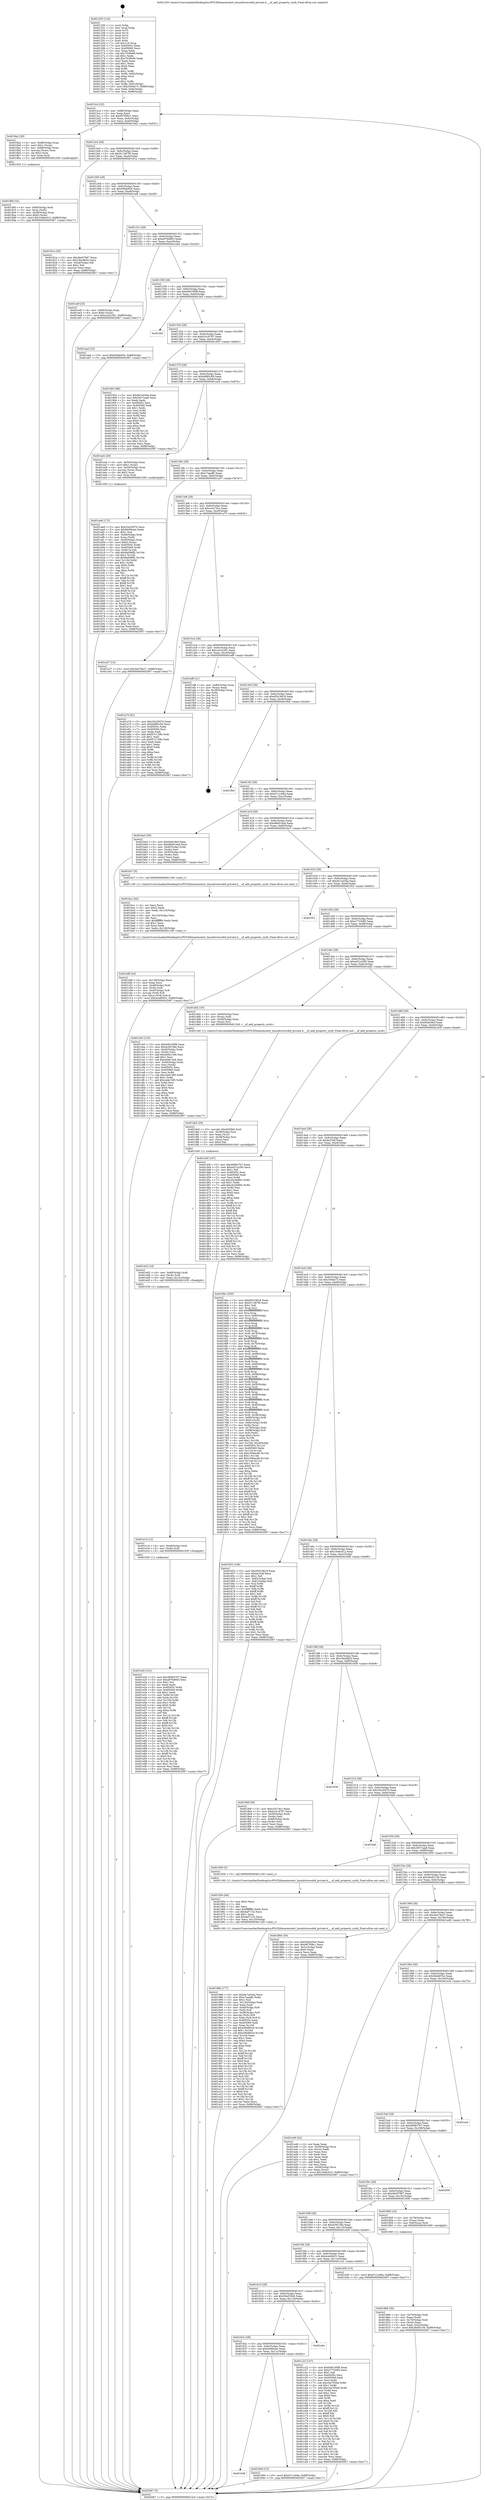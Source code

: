 digraph "0x401250" {
  label = "0x401250 (/mnt/c/Users/mathe/Desktop/tcc/POCII/binaries/extr_linuxdriversofof_private.h___of_add_property_sysfs_Final-ollvm.out::main(0))"
  labelloc = "t"
  node[shape=record]

  Entry [label="",width=0.3,height=0.3,shape=circle,fillcolor=black,style=filled]
  "0x4012c4" [label="{
     0x4012c4 [32]\l
     | [instrs]\l
     &nbsp;&nbsp;0x4012c4 \<+6\>: mov -0x88(%rbp),%eax\l
     &nbsp;&nbsp;0x4012ca \<+2\>: mov %eax,%ecx\l
     &nbsp;&nbsp;0x4012cc \<+6\>: sub $0x907f58c1,%ecx\l
     &nbsp;&nbsp;0x4012d2 \<+6\>: mov %eax,-0x9c(%rbp)\l
     &nbsp;&nbsp;0x4012d8 \<+6\>: mov %ecx,-0xa0(%rbp)\l
     &nbsp;&nbsp;0x4012de \<+6\>: je 00000000004018a2 \<main+0x652\>\l
  }"]
  "0x4018a2" [label="{
     0x4018a2 [29]\l
     | [instrs]\l
     &nbsp;&nbsp;0x4018a2 \<+4\>: mov -0x68(%rbp),%rax\l
     &nbsp;&nbsp;0x4018a6 \<+6\>: movl $0x1,(%rax)\l
     &nbsp;&nbsp;0x4018ac \<+4\>: mov -0x68(%rbp),%rax\l
     &nbsp;&nbsp;0x4018b0 \<+3\>: movslq (%rax),%rax\l
     &nbsp;&nbsp;0x4018b3 \<+4\>: shl $0x2,%rax\l
     &nbsp;&nbsp;0x4018b7 \<+3\>: mov %rax,%rdi\l
     &nbsp;&nbsp;0x4018ba \<+5\>: call 0000000000401050 \<malloc@plt\>\l
     | [calls]\l
     &nbsp;&nbsp;0x401050 \{1\} (unknown)\l
  }"]
  "0x4012e4" [label="{
     0x4012e4 [28]\l
     | [instrs]\l
     &nbsp;&nbsp;0x4012e4 \<+5\>: jmp 00000000004012e9 \<main+0x99\>\l
     &nbsp;&nbsp;0x4012e9 \<+6\>: mov -0x9c(%rbp),%eax\l
     &nbsp;&nbsp;0x4012ef \<+5\>: sub $0x911367f0,%eax\l
     &nbsp;&nbsp;0x4012f4 \<+6\>: mov %eax,-0xa4(%rbp)\l
     &nbsp;&nbsp;0x4012fa \<+6\>: je 000000000040181a \<main+0x5ca\>\l
  }"]
  Exit [label="",width=0.3,height=0.3,shape=circle,fillcolor=black,style=filled,peripheries=2]
  "0x40181a" [label="{
     0x40181a [30]\l
     | [instrs]\l
     &nbsp;&nbsp;0x40181a \<+5\>: mov $0x48c97987,%eax\l
     &nbsp;&nbsp;0x40181f \<+5\>: mov $0x19ec9b02,%ecx\l
     &nbsp;&nbsp;0x401824 \<+3\>: mov -0x2d(%rbp),%dl\l
     &nbsp;&nbsp;0x401827 \<+3\>: test $0x1,%dl\l
     &nbsp;&nbsp;0x40182a \<+3\>: cmovne %ecx,%eax\l
     &nbsp;&nbsp;0x40182d \<+6\>: mov %eax,-0x88(%rbp)\l
     &nbsp;&nbsp;0x401833 \<+5\>: jmp 0000000000402067 \<main+0xe17\>\l
  }"]
  "0x401300" [label="{
     0x401300 [28]\l
     | [instrs]\l
     &nbsp;&nbsp;0x401300 \<+5\>: jmp 0000000000401305 \<main+0xb5\>\l
     &nbsp;&nbsp;0x401305 \<+6\>: mov -0x9c(%rbp),%eax\l
     &nbsp;&nbsp;0x40130b \<+5\>: sub $0x93fab934,%eax\l
     &nbsp;&nbsp;0x401310 \<+6\>: mov %eax,-0xa8(%rbp)\l
     &nbsp;&nbsp;0x401316 \<+6\>: je 0000000000401edf \<main+0xc8f\>\l
  }"]
  "0x401e20" [label="{
     0x401e20 [141]\l
     | [instrs]\l
     &nbsp;&nbsp;0x401e20 \<+5\>: mov $0x469837b7,%eax\l
     &nbsp;&nbsp;0x401e25 \<+5\>: mov $0xa976d9d3,%esi\l
     &nbsp;&nbsp;0x401e2a \<+2\>: mov $0x1,%cl\l
     &nbsp;&nbsp;0x401e2c \<+2\>: xor %edx,%edx\l
     &nbsp;&nbsp;0x401e2e \<+8\>: mov 0x40505c,%r8d\l
     &nbsp;&nbsp;0x401e36 \<+8\>: mov 0x405060,%r9d\l
     &nbsp;&nbsp;0x401e3e \<+3\>: sub $0x1,%edx\l
     &nbsp;&nbsp;0x401e41 \<+3\>: mov %r8d,%r10d\l
     &nbsp;&nbsp;0x401e44 \<+3\>: add %edx,%r10d\l
     &nbsp;&nbsp;0x401e47 \<+4\>: imul %r10d,%r8d\l
     &nbsp;&nbsp;0x401e4b \<+4\>: and $0x1,%r8d\l
     &nbsp;&nbsp;0x401e4f \<+4\>: cmp $0x0,%r8d\l
     &nbsp;&nbsp;0x401e53 \<+4\>: sete %r11b\l
     &nbsp;&nbsp;0x401e57 \<+4\>: cmp $0xa,%r9d\l
     &nbsp;&nbsp;0x401e5b \<+3\>: setl %bl\l
     &nbsp;&nbsp;0x401e5e \<+3\>: mov %r11b,%r14b\l
     &nbsp;&nbsp;0x401e61 \<+4\>: xor $0xff,%r14b\l
     &nbsp;&nbsp;0x401e65 \<+3\>: mov %bl,%r15b\l
     &nbsp;&nbsp;0x401e68 \<+4\>: xor $0xff,%r15b\l
     &nbsp;&nbsp;0x401e6c \<+3\>: xor $0x0,%cl\l
     &nbsp;&nbsp;0x401e6f \<+3\>: mov %r14b,%r12b\l
     &nbsp;&nbsp;0x401e72 \<+4\>: and $0x0,%r12b\l
     &nbsp;&nbsp;0x401e76 \<+3\>: and %cl,%r11b\l
     &nbsp;&nbsp;0x401e79 \<+3\>: mov %r15b,%r13b\l
     &nbsp;&nbsp;0x401e7c \<+4\>: and $0x0,%r13b\l
     &nbsp;&nbsp;0x401e80 \<+2\>: and %cl,%bl\l
     &nbsp;&nbsp;0x401e82 \<+3\>: or %r11b,%r12b\l
     &nbsp;&nbsp;0x401e85 \<+3\>: or %bl,%r13b\l
     &nbsp;&nbsp;0x401e88 \<+3\>: xor %r13b,%r12b\l
     &nbsp;&nbsp;0x401e8b \<+3\>: or %r15b,%r14b\l
     &nbsp;&nbsp;0x401e8e \<+4\>: xor $0xff,%r14b\l
     &nbsp;&nbsp;0x401e92 \<+3\>: or $0x0,%cl\l
     &nbsp;&nbsp;0x401e95 \<+3\>: and %cl,%r14b\l
     &nbsp;&nbsp;0x401e98 \<+3\>: or %r14b,%r12b\l
     &nbsp;&nbsp;0x401e9b \<+4\>: test $0x1,%r12b\l
     &nbsp;&nbsp;0x401e9f \<+3\>: cmovne %esi,%eax\l
     &nbsp;&nbsp;0x401ea2 \<+6\>: mov %eax,-0x88(%rbp)\l
     &nbsp;&nbsp;0x401ea8 \<+5\>: jmp 0000000000402067 \<main+0xe17\>\l
  }"]
  "0x401edf" [label="{
     0x401edf [25]\l
     | [instrs]\l
     &nbsp;&nbsp;0x401edf \<+4\>: mov -0x80(%rbp),%rax\l
     &nbsp;&nbsp;0x401ee3 \<+6\>: movl $0x0,(%rax)\l
     &nbsp;&nbsp;0x401ee9 \<+10\>: movl $0xce22c291,-0x88(%rbp)\l
     &nbsp;&nbsp;0x401ef3 \<+5\>: jmp 0000000000402067 \<main+0xe17\>\l
  }"]
  "0x40131c" [label="{
     0x40131c [28]\l
     | [instrs]\l
     &nbsp;&nbsp;0x40131c \<+5\>: jmp 0000000000401321 \<main+0xd1\>\l
     &nbsp;&nbsp;0x401321 \<+6\>: mov -0x9c(%rbp),%eax\l
     &nbsp;&nbsp;0x401327 \<+5\>: sub $0xa976d9d3,%eax\l
     &nbsp;&nbsp;0x40132c \<+6\>: mov %eax,-0xac(%rbp)\l
     &nbsp;&nbsp;0x401332 \<+6\>: je 0000000000401ead \<main+0xc5d\>\l
  }"]
  "0x401e14" [label="{
     0x401e14 [12]\l
     | [instrs]\l
     &nbsp;&nbsp;0x401e14 \<+4\>: mov -0x48(%rbp),%rdi\l
     &nbsp;&nbsp;0x401e18 \<+3\>: mov (%rdi),%rdi\l
     &nbsp;&nbsp;0x401e1b \<+5\>: call 0000000000401030 \<free@plt\>\l
     | [calls]\l
     &nbsp;&nbsp;0x401030 \{1\} (unknown)\l
  }"]
  "0x401ead" [label="{
     0x401ead [15]\l
     | [instrs]\l
     &nbsp;&nbsp;0x401ead \<+10\>: movl $0x93fab934,-0x88(%rbp)\l
     &nbsp;&nbsp;0x401eb7 \<+5\>: jmp 0000000000402067 \<main+0xe17\>\l
  }"]
  "0x401338" [label="{
     0x401338 [28]\l
     | [instrs]\l
     &nbsp;&nbsp;0x401338 \<+5\>: jmp 000000000040133d \<main+0xed\>\l
     &nbsp;&nbsp;0x40133d \<+6\>: mov -0x9c(%rbp),%eax\l
     &nbsp;&nbsp;0x401343 \<+5\>: sub $0xb06195f8,%eax\l
     &nbsp;&nbsp;0x401348 \<+6\>: mov %eax,-0xb0(%rbp)\l
     &nbsp;&nbsp;0x40134e \<+6\>: je 0000000000401fe5 \<main+0xd95\>\l
  }"]
  "0x401e02" [label="{
     0x401e02 [18]\l
     | [instrs]\l
     &nbsp;&nbsp;0x401e02 \<+4\>: mov -0x60(%rbp),%rdi\l
     &nbsp;&nbsp;0x401e06 \<+3\>: mov (%rdi),%rdi\l
     &nbsp;&nbsp;0x401e09 \<+6\>: mov %eax,-0x12c(%rbp)\l
     &nbsp;&nbsp;0x401e0f \<+5\>: call 0000000000401030 \<free@plt\>\l
     | [calls]\l
     &nbsp;&nbsp;0x401030 \{1\} (unknown)\l
  }"]
  "0x401fe5" [label="{
     0x401fe5\l
  }", style=dashed]
  "0x401354" [label="{
     0x401354 [28]\l
     | [instrs]\l
     &nbsp;&nbsp;0x401354 \<+5\>: jmp 0000000000401359 \<main+0x109\>\l
     &nbsp;&nbsp;0x401359 \<+6\>: mov -0x9c(%rbp),%eax\l
     &nbsp;&nbsp;0x40135f \<+5\>: sub $0xb1b18787,%eax\l
     &nbsp;&nbsp;0x401364 \<+6\>: mov %eax,-0xb4(%rbp)\l
     &nbsp;&nbsp;0x40136a \<+6\>: je 0000000000401903 \<main+0x6b3\>\l
  }"]
  "0x401de5" [label="{
     0x401de5 [29]\l
     | [instrs]\l
     &nbsp;&nbsp;0x401de5 \<+10\>: movabs $0x4030b6,%rdi\l
     &nbsp;&nbsp;0x401def \<+4\>: mov -0x38(%rbp),%rsi\l
     &nbsp;&nbsp;0x401df3 \<+2\>: mov %eax,(%rsi)\l
     &nbsp;&nbsp;0x401df5 \<+4\>: mov -0x38(%rbp),%rsi\l
     &nbsp;&nbsp;0x401df9 \<+2\>: mov (%rsi),%esi\l
     &nbsp;&nbsp;0x401dfb \<+2\>: mov $0x0,%al\l
     &nbsp;&nbsp;0x401dfd \<+5\>: call 0000000000401040 \<printf@plt\>\l
     | [calls]\l
     &nbsp;&nbsp;0x401040 \{1\} (unknown)\l
  }"]
  "0x401903" [label="{
     0x401903 [86]\l
     | [instrs]\l
     &nbsp;&nbsp;0x401903 \<+5\>: mov $0xde7a43da,%eax\l
     &nbsp;&nbsp;0x401908 \<+5\>: mov $0x2657caa8,%ecx\l
     &nbsp;&nbsp;0x40190d \<+2\>: xor %edx,%edx\l
     &nbsp;&nbsp;0x40190f \<+7\>: mov 0x40505c,%esi\l
     &nbsp;&nbsp;0x401916 \<+7\>: mov 0x405060,%edi\l
     &nbsp;&nbsp;0x40191d \<+3\>: sub $0x1,%edx\l
     &nbsp;&nbsp;0x401920 \<+3\>: mov %esi,%r8d\l
     &nbsp;&nbsp;0x401923 \<+3\>: add %edx,%r8d\l
     &nbsp;&nbsp;0x401926 \<+4\>: imul %r8d,%esi\l
     &nbsp;&nbsp;0x40192a \<+3\>: and $0x1,%esi\l
     &nbsp;&nbsp;0x40192d \<+3\>: cmp $0x0,%esi\l
     &nbsp;&nbsp;0x401930 \<+4\>: sete %r9b\l
     &nbsp;&nbsp;0x401934 \<+3\>: cmp $0xa,%edi\l
     &nbsp;&nbsp;0x401937 \<+4\>: setl %r10b\l
     &nbsp;&nbsp;0x40193b \<+3\>: mov %r9b,%r11b\l
     &nbsp;&nbsp;0x40193e \<+3\>: and %r10b,%r11b\l
     &nbsp;&nbsp;0x401941 \<+3\>: xor %r10b,%r9b\l
     &nbsp;&nbsp;0x401944 \<+3\>: or %r9b,%r11b\l
     &nbsp;&nbsp;0x401947 \<+4\>: test $0x1,%r11b\l
     &nbsp;&nbsp;0x40194b \<+3\>: cmovne %ecx,%eax\l
     &nbsp;&nbsp;0x40194e \<+6\>: mov %eax,-0x88(%rbp)\l
     &nbsp;&nbsp;0x401954 \<+5\>: jmp 0000000000402067 \<main+0xe17\>\l
  }"]
  "0x401370" [label="{
     0x401370 [28]\l
     | [instrs]\l
     &nbsp;&nbsp;0x401370 \<+5\>: jmp 0000000000401375 \<main+0x125\>\l
     &nbsp;&nbsp;0x401375 \<+6\>: mov -0x9c(%rbp),%eax\l
     &nbsp;&nbsp;0x40137b \<+5\>: sub $0xbdf85c58,%eax\l
     &nbsp;&nbsp;0x401380 \<+6\>: mov %eax,-0xb8(%rbp)\l
     &nbsp;&nbsp;0x401386 \<+6\>: je 0000000000401acb \<main+0x87b\>\l
  }"]
  "0x401bf8" [label="{
     0x401bf8 [42]\l
     | [instrs]\l
     &nbsp;&nbsp;0x401bf8 \<+6\>: mov -0x128(%rbp),%ecx\l
     &nbsp;&nbsp;0x401bfe \<+3\>: imul %eax,%ecx\l
     &nbsp;&nbsp;0x401c01 \<+4\>: mov -0x48(%rbp),%rdi\l
     &nbsp;&nbsp;0x401c05 \<+3\>: mov (%rdi),%rdi\l
     &nbsp;&nbsp;0x401c08 \<+4\>: mov -0x40(%rbp),%r8\l
     &nbsp;&nbsp;0x401c0c \<+3\>: movslq (%r8),%r8\l
     &nbsp;&nbsp;0x401c0f \<+4\>: mov %ecx,(%rdi,%r8,4)\l
     &nbsp;&nbsp;0x401c13 \<+10\>: movl $0x4ced0d31,-0x88(%rbp)\l
     &nbsp;&nbsp;0x401c1d \<+5\>: jmp 0000000000402067 \<main+0xe17\>\l
  }"]
  "0x401acb" [label="{
     0x401acb [29]\l
     | [instrs]\l
     &nbsp;&nbsp;0x401acb \<+4\>: mov -0x50(%rbp),%rax\l
     &nbsp;&nbsp;0x401acf \<+6\>: movl $0x1,(%rax)\l
     &nbsp;&nbsp;0x401ad5 \<+4\>: mov -0x50(%rbp),%rax\l
     &nbsp;&nbsp;0x401ad9 \<+3\>: movslq (%rax),%rax\l
     &nbsp;&nbsp;0x401adc \<+4\>: shl $0x2,%rax\l
     &nbsp;&nbsp;0x401ae0 \<+3\>: mov %rax,%rdi\l
     &nbsp;&nbsp;0x401ae3 \<+5\>: call 0000000000401050 \<malloc@plt\>\l
     | [calls]\l
     &nbsp;&nbsp;0x401050 \{1\} (unknown)\l
  }"]
  "0x40138c" [label="{
     0x40138c [28]\l
     | [instrs]\l
     &nbsp;&nbsp;0x40138c \<+5\>: jmp 0000000000401391 \<main+0x141\>\l
     &nbsp;&nbsp;0x401391 \<+6\>: mov -0x9c(%rbp),%eax\l
     &nbsp;&nbsp;0x401397 \<+5\>: sub $0xc7aaeffc,%eax\l
     &nbsp;&nbsp;0x40139c \<+6\>: mov %eax,-0xbc(%rbp)\l
     &nbsp;&nbsp;0x4013a2 \<+6\>: je 0000000000401a37 \<main+0x7e7\>\l
  }"]
  "0x401bcc" [label="{
     0x401bcc [44]\l
     | [instrs]\l
     &nbsp;&nbsp;0x401bcc \<+2\>: xor %ecx,%ecx\l
     &nbsp;&nbsp;0x401bce \<+5\>: mov $0x2,%edx\l
     &nbsp;&nbsp;0x401bd3 \<+6\>: mov %edx,-0x124(%rbp)\l
     &nbsp;&nbsp;0x401bd9 \<+1\>: cltd\l
     &nbsp;&nbsp;0x401bda \<+6\>: mov -0x124(%rbp),%esi\l
     &nbsp;&nbsp;0x401be0 \<+2\>: idiv %esi\l
     &nbsp;&nbsp;0x401be2 \<+6\>: imul $0xfffffffe,%edx,%edx\l
     &nbsp;&nbsp;0x401be8 \<+3\>: sub $0x1,%ecx\l
     &nbsp;&nbsp;0x401beb \<+2\>: sub %ecx,%edx\l
     &nbsp;&nbsp;0x401bed \<+6\>: mov %edx,-0x128(%rbp)\l
     &nbsp;&nbsp;0x401bf3 \<+5\>: call 0000000000401160 \<next_i\>\l
     | [calls]\l
     &nbsp;&nbsp;0x401160 \{1\} (/mnt/c/Users/mathe/Desktop/tcc/POCII/binaries/extr_linuxdriversofof_private.h___of_add_property_sysfs_Final-ollvm.out::next_i)\l
  }"]
  "0x401a37" [label="{
     0x401a37 [15]\l
     | [instrs]\l
     &nbsp;&nbsp;0x401a37 \<+10\>: movl $0x2be78a27,-0x88(%rbp)\l
     &nbsp;&nbsp;0x401a41 \<+5\>: jmp 0000000000402067 \<main+0xe17\>\l
  }"]
  "0x4013a8" [label="{
     0x4013a8 [28]\l
     | [instrs]\l
     &nbsp;&nbsp;0x4013a8 \<+5\>: jmp 00000000004013ad \<main+0x15d\>\l
     &nbsp;&nbsp;0x4013ad \<+6\>: mov -0x9c(%rbp),%eax\l
     &nbsp;&nbsp;0x4013b3 \<+5\>: sub $0xcc5c74cc,%eax\l
     &nbsp;&nbsp;0x4013b8 \<+6\>: mov %eax,-0xc0(%rbp)\l
     &nbsp;&nbsp;0x4013be \<+6\>: je 0000000000401a70 \<main+0x820\>\l
  }"]
  "0x401648" [label="{
     0x401648\l
  }", style=dashed]
  "0x401a70" [label="{
     0x401a70 [91]\l
     | [instrs]\l
     &nbsp;&nbsp;0x401a70 \<+5\>: mov $0x25e35970,%eax\l
     &nbsp;&nbsp;0x401a75 \<+5\>: mov $0xbdf85c58,%ecx\l
     &nbsp;&nbsp;0x401a7a \<+7\>: mov 0x40505c,%edx\l
     &nbsp;&nbsp;0x401a81 \<+7\>: mov 0x405060,%esi\l
     &nbsp;&nbsp;0x401a88 \<+2\>: mov %edx,%edi\l
     &nbsp;&nbsp;0x401a8a \<+6\>: add $0xf57c139b,%edi\l
     &nbsp;&nbsp;0x401a90 \<+3\>: sub $0x1,%edi\l
     &nbsp;&nbsp;0x401a93 \<+6\>: sub $0xf57c139b,%edi\l
     &nbsp;&nbsp;0x401a99 \<+3\>: imul %edi,%edx\l
     &nbsp;&nbsp;0x401a9c \<+3\>: and $0x1,%edx\l
     &nbsp;&nbsp;0x401a9f \<+3\>: cmp $0x0,%edx\l
     &nbsp;&nbsp;0x401aa2 \<+4\>: sete %r8b\l
     &nbsp;&nbsp;0x401aa6 \<+3\>: cmp $0xa,%esi\l
     &nbsp;&nbsp;0x401aa9 \<+4\>: setl %r9b\l
     &nbsp;&nbsp;0x401aad \<+3\>: mov %r8b,%r10b\l
     &nbsp;&nbsp;0x401ab0 \<+3\>: and %r9b,%r10b\l
     &nbsp;&nbsp;0x401ab3 \<+3\>: xor %r9b,%r8b\l
     &nbsp;&nbsp;0x401ab6 \<+3\>: or %r8b,%r10b\l
     &nbsp;&nbsp;0x401ab9 \<+4\>: test $0x1,%r10b\l
     &nbsp;&nbsp;0x401abd \<+3\>: cmovne %ecx,%eax\l
     &nbsp;&nbsp;0x401ac0 \<+6\>: mov %eax,-0x88(%rbp)\l
     &nbsp;&nbsp;0x401ac6 \<+5\>: jmp 0000000000402067 \<main+0xe17\>\l
  }"]
  "0x4013c4" [label="{
     0x4013c4 [28]\l
     | [instrs]\l
     &nbsp;&nbsp;0x4013c4 \<+5\>: jmp 00000000004013c9 \<main+0x179\>\l
     &nbsp;&nbsp;0x4013c9 \<+6\>: mov -0x9c(%rbp),%eax\l
     &nbsp;&nbsp;0x4013cf \<+5\>: sub $0xce22c291,%eax\l
     &nbsp;&nbsp;0x4013d4 \<+6\>: mov %eax,-0xc4(%rbp)\l
     &nbsp;&nbsp;0x4013da \<+6\>: je 0000000000401ef8 \<main+0xca8\>\l
  }"]
  "0x401b94" [label="{
     0x401b94 [15]\l
     | [instrs]\l
     &nbsp;&nbsp;0x401b94 \<+10\>: movl $0xd7c1cb8a,-0x88(%rbp)\l
     &nbsp;&nbsp;0x401b9e \<+5\>: jmp 0000000000402067 \<main+0xe17\>\l
  }"]
  "0x401ef8" [label="{
     0x401ef8 [21]\l
     | [instrs]\l
     &nbsp;&nbsp;0x401ef8 \<+4\>: mov -0x80(%rbp),%rax\l
     &nbsp;&nbsp;0x401efc \<+2\>: mov (%rax),%eax\l
     &nbsp;&nbsp;0x401efe \<+4\>: lea -0x28(%rbp),%rsp\l
     &nbsp;&nbsp;0x401f02 \<+1\>: pop %rbx\l
     &nbsp;&nbsp;0x401f03 \<+2\>: pop %r12\l
     &nbsp;&nbsp;0x401f05 \<+2\>: pop %r13\l
     &nbsp;&nbsp;0x401f07 \<+2\>: pop %r14\l
     &nbsp;&nbsp;0x401f09 \<+2\>: pop %r15\l
     &nbsp;&nbsp;0x401f0b \<+1\>: pop %rbp\l
     &nbsp;&nbsp;0x401f0c \<+1\>: ret\l
  }"]
  "0x4013e0" [label="{
     0x4013e0 [28]\l
     | [instrs]\l
     &nbsp;&nbsp;0x4013e0 \<+5\>: jmp 00000000004013e5 \<main+0x195\>\l
     &nbsp;&nbsp;0x4013e5 \<+6\>: mov -0x9c(%rbp),%eax\l
     &nbsp;&nbsp;0x4013eb \<+5\>: sub $0xd5019618,%eax\l
     &nbsp;&nbsp;0x4013f0 \<+6\>: mov %eax,-0xc8(%rbp)\l
     &nbsp;&nbsp;0x4013f6 \<+6\>: je 0000000000401f0d \<main+0xcbd\>\l
  }"]
  "0x40162c" [label="{
     0x40162c [28]\l
     | [instrs]\l
     &nbsp;&nbsp;0x40162c \<+5\>: jmp 0000000000401631 \<main+0x3e1\>\l
     &nbsp;&nbsp;0x401631 \<+6\>: mov -0x9c(%rbp),%eax\l
     &nbsp;&nbsp;0x401637 \<+5\>: sub $0x640f4cbe,%eax\l
     &nbsp;&nbsp;0x40163c \<+6\>: mov %eax,-0x11c(%rbp)\l
     &nbsp;&nbsp;0x401642 \<+6\>: je 0000000000401b94 \<main+0x944\>\l
  }"]
  "0x401f0d" [label="{
     0x401f0d\l
  }", style=dashed]
  "0x4013fc" [label="{
     0x4013fc [28]\l
     | [instrs]\l
     &nbsp;&nbsp;0x4013fc \<+5\>: jmp 0000000000401401 \<main+0x1b1\>\l
     &nbsp;&nbsp;0x401401 \<+6\>: mov -0x9c(%rbp),%eax\l
     &nbsp;&nbsp;0x401407 \<+5\>: sub $0xd7c1cb8a,%eax\l
     &nbsp;&nbsp;0x40140c \<+6\>: mov %eax,-0xcc(%rbp)\l
     &nbsp;&nbsp;0x401412 \<+6\>: je 0000000000401ba3 \<main+0x953\>\l
  }"]
  "0x401ebc" [label="{
     0x401ebc\l
  }", style=dashed]
  "0x401ba3" [label="{
     0x401ba3 [36]\l
     | [instrs]\l
     &nbsp;&nbsp;0x401ba3 \<+5\>: mov $0xf44b38cf,%eax\l
     &nbsp;&nbsp;0x401ba8 \<+5\>: mov $0xd8e910ad,%ecx\l
     &nbsp;&nbsp;0x401bad \<+4\>: mov -0x40(%rbp),%rdx\l
     &nbsp;&nbsp;0x401bb1 \<+2\>: mov (%rdx),%esi\l
     &nbsp;&nbsp;0x401bb3 \<+4\>: mov -0x50(%rbp),%rdx\l
     &nbsp;&nbsp;0x401bb7 \<+2\>: cmp (%rdx),%esi\l
     &nbsp;&nbsp;0x401bb9 \<+3\>: cmovl %ecx,%eax\l
     &nbsp;&nbsp;0x401bbc \<+6\>: mov %eax,-0x88(%rbp)\l
     &nbsp;&nbsp;0x401bc2 \<+5\>: jmp 0000000000402067 \<main+0xe17\>\l
  }"]
  "0x401418" [label="{
     0x401418 [28]\l
     | [instrs]\l
     &nbsp;&nbsp;0x401418 \<+5\>: jmp 000000000040141d \<main+0x1cd\>\l
     &nbsp;&nbsp;0x40141d \<+6\>: mov -0x9c(%rbp),%eax\l
     &nbsp;&nbsp;0x401423 \<+5\>: sub $0xd8e910ad,%eax\l
     &nbsp;&nbsp;0x401428 \<+6\>: mov %eax,-0xd0(%rbp)\l
     &nbsp;&nbsp;0x40142e \<+6\>: je 0000000000401bc7 \<main+0x977\>\l
  }"]
  "0x401610" [label="{
     0x401610 [28]\l
     | [instrs]\l
     &nbsp;&nbsp;0x401610 \<+5\>: jmp 0000000000401615 \<main+0x3c5\>\l
     &nbsp;&nbsp;0x401615 \<+6\>: mov -0x9c(%rbp),%eax\l
     &nbsp;&nbsp;0x40161b \<+5\>: sub $0x50e035e5,%eax\l
     &nbsp;&nbsp;0x401620 \<+6\>: mov %eax,-0x118(%rbp)\l
     &nbsp;&nbsp;0x401626 \<+6\>: je 0000000000401ebc \<main+0xc6c\>\l
  }"]
  "0x401bc7" [label="{
     0x401bc7 [5]\l
     | [instrs]\l
     &nbsp;&nbsp;0x401bc7 \<+5\>: call 0000000000401160 \<next_i\>\l
     | [calls]\l
     &nbsp;&nbsp;0x401160 \{1\} (/mnt/c/Users/mathe/Desktop/tcc/POCII/binaries/extr_linuxdriversofof_private.h___of_add_property_sysfs_Final-ollvm.out::next_i)\l
  }"]
  "0x401434" [label="{
     0x401434 [28]\l
     | [instrs]\l
     &nbsp;&nbsp;0x401434 \<+5\>: jmp 0000000000401439 \<main+0x1e9\>\l
     &nbsp;&nbsp;0x401439 \<+6\>: mov -0x9c(%rbp),%eax\l
     &nbsp;&nbsp;0x40143f \<+5\>: sub $0xde7a43da,%eax\l
     &nbsp;&nbsp;0x401444 \<+6\>: mov %eax,-0xd4(%rbp)\l
     &nbsp;&nbsp;0x40144a \<+6\>: je 0000000000401f52 \<main+0xd02\>\l
  }"]
  "0x401c22" [label="{
     0x401c22 [147]\l
     | [instrs]\l
     &nbsp;&nbsp;0x401c22 \<+5\>: mov $0xb06195f8,%eax\l
     &nbsp;&nbsp;0x401c27 \<+5\>: mov $0xe7733df2,%ecx\l
     &nbsp;&nbsp;0x401c2c \<+2\>: mov $0x1,%dl\l
     &nbsp;&nbsp;0x401c2e \<+7\>: mov 0x40505c,%esi\l
     &nbsp;&nbsp;0x401c35 \<+7\>: mov 0x405060,%edi\l
     &nbsp;&nbsp;0x401c3c \<+3\>: mov %esi,%r8d\l
     &nbsp;&nbsp;0x401c3f \<+7\>: sub $0xc4a765d4,%r8d\l
     &nbsp;&nbsp;0x401c46 \<+4\>: sub $0x1,%r8d\l
     &nbsp;&nbsp;0x401c4a \<+7\>: add $0xc4a765d4,%r8d\l
     &nbsp;&nbsp;0x401c51 \<+4\>: imul %r8d,%esi\l
     &nbsp;&nbsp;0x401c55 \<+3\>: and $0x1,%esi\l
     &nbsp;&nbsp;0x401c58 \<+3\>: cmp $0x0,%esi\l
     &nbsp;&nbsp;0x401c5b \<+4\>: sete %r9b\l
     &nbsp;&nbsp;0x401c5f \<+3\>: cmp $0xa,%edi\l
     &nbsp;&nbsp;0x401c62 \<+4\>: setl %r10b\l
     &nbsp;&nbsp;0x401c66 \<+3\>: mov %r9b,%r11b\l
     &nbsp;&nbsp;0x401c69 \<+4\>: xor $0xff,%r11b\l
     &nbsp;&nbsp;0x401c6d \<+3\>: mov %r10b,%bl\l
     &nbsp;&nbsp;0x401c70 \<+3\>: xor $0xff,%bl\l
     &nbsp;&nbsp;0x401c73 \<+3\>: xor $0x0,%dl\l
     &nbsp;&nbsp;0x401c76 \<+3\>: mov %r11b,%r14b\l
     &nbsp;&nbsp;0x401c79 \<+4\>: and $0x0,%r14b\l
     &nbsp;&nbsp;0x401c7d \<+3\>: and %dl,%r9b\l
     &nbsp;&nbsp;0x401c80 \<+3\>: mov %bl,%r15b\l
     &nbsp;&nbsp;0x401c83 \<+4\>: and $0x0,%r15b\l
     &nbsp;&nbsp;0x401c87 \<+3\>: and %dl,%r10b\l
     &nbsp;&nbsp;0x401c8a \<+3\>: or %r9b,%r14b\l
     &nbsp;&nbsp;0x401c8d \<+3\>: or %r10b,%r15b\l
     &nbsp;&nbsp;0x401c90 \<+3\>: xor %r15b,%r14b\l
     &nbsp;&nbsp;0x401c93 \<+3\>: or %bl,%r11b\l
     &nbsp;&nbsp;0x401c96 \<+4\>: xor $0xff,%r11b\l
     &nbsp;&nbsp;0x401c9a \<+3\>: or $0x0,%dl\l
     &nbsp;&nbsp;0x401c9d \<+3\>: and %dl,%r11b\l
     &nbsp;&nbsp;0x401ca0 \<+3\>: or %r11b,%r14b\l
     &nbsp;&nbsp;0x401ca3 \<+4\>: test $0x1,%r14b\l
     &nbsp;&nbsp;0x401ca7 \<+3\>: cmovne %ecx,%eax\l
     &nbsp;&nbsp;0x401caa \<+6\>: mov %eax,-0x88(%rbp)\l
     &nbsp;&nbsp;0x401cb0 \<+5\>: jmp 0000000000402067 \<main+0xe17\>\l
  }"]
  "0x401f52" [label="{
     0x401f52\l
  }", style=dashed]
  "0x401450" [label="{
     0x401450 [28]\l
     | [instrs]\l
     &nbsp;&nbsp;0x401450 \<+5\>: jmp 0000000000401455 \<main+0x205\>\l
     &nbsp;&nbsp;0x401455 \<+6\>: mov -0x9c(%rbp),%eax\l
     &nbsp;&nbsp;0x40145b \<+5\>: sub $0xe7733df2,%eax\l
     &nbsp;&nbsp;0x401460 \<+6\>: mov %eax,-0xd8(%rbp)\l
     &nbsp;&nbsp;0x401466 \<+6\>: je 0000000000401cb5 \<main+0xa65\>\l
  }"]
  "0x4015f4" [label="{
     0x4015f4 [28]\l
     | [instrs]\l
     &nbsp;&nbsp;0x4015f4 \<+5\>: jmp 00000000004015f9 \<main+0x3a9\>\l
     &nbsp;&nbsp;0x4015f9 \<+6\>: mov -0x9c(%rbp),%eax\l
     &nbsp;&nbsp;0x4015ff \<+5\>: sub $0x4ced0d31,%eax\l
     &nbsp;&nbsp;0x401604 \<+6\>: mov %eax,-0x114(%rbp)\l
     &nbsp;&nbsp;0x40160a \<+6\>: je 0000000000401c22 \<main+0x9d2\>\l
  }"]
  "0x401cb5" [label="{
     0x401cb5 [123]\l
     | [instrs]\l
     &nbsp;&nbsp;0x401cb5 \<+5\>: mov $0xb06195f8,%eax\l
     &nbsp;&nbsp;0x401cba \<+5\>: mov $0x4c0f139e,%ecx\l
     &nbsp;&nbsp;0x401cbf \<+4\>: mov -0x40(%rbp),%rdx\l
     &nbsp;&nbsp;0x401cc3 \<+2\>: mov (%rdx),%esi\l
     &nbsp;&nbsp;0x401cc5 \<+6\>: add $0xa49a13e6,%esi\l
     &nbsp;&nbsp;0x401ccb \<+3\>: add $0x1,%esi\l
     &nbsp;&nbsp;0x401cce \<+6\>: sub $0xa49a13e6,%esi\l
     &nbsp;&nbsp;0x401cd4 \<+4\>: mov -0x40(%rbp),%rdx\l
     &nbsp;&nbsp;0x401cd8 \<+2\>: mov %esi,(%rdx)\l
     &nbsp;&nbsp;0x401cda \<+7\>: mov 0x40505c,%esi\l
     &nbsp;&nbsp;0x401ce1 \<+7\>: mov 0x405060,%edi\l
     &nbsp;&nbsp;0x401ce8 \<+3\>: mov %esi,%r8d\l
     &nbsp;&nbsp;0x401ceb \<+7\>: sub $0xc4da7df5,%r8d\l
     &nbsp;&nbsp;0x401cf2 \<+4\>: sub $0x1,%r8d\l
     &nbsp;&nbsp;0x401cf6 \<+7\>: add $0xc4da7df5,%r8d\l
     &nbsp;&nbsp;0x401cfd \<+4\>: imul %r8d,%esi\l
     &nbsp;&nbsp;0x401d01 \<+3\>: and $0x1,%esi\l
     &nbsp;&nbsp;0x401d04 \<+3\>: cmp $0x0,%esi\l
     &nbsp;&nbsp;0x401d07 \<+4\>: sete %r9b\l
     &nbsp;&nbsp;0x401d0b \<+3\>: cmp $0xa,%edi\l
     &nbsp;&nbsp;0x401d0e \<+4\>: setl %r10b\l
     &nbsp;&nbsp;0x401d12 \<+3\>: mov %r9b,%r11b\l
     &nbsp;&nbsp;0x401d15 \<+3\>: and %r10b,%r11b\l
     &nbsp;&nbsp;0x401d18 \<+3\>: xor %r10b,%r9b\l
     &nbsp;&nbsp;0x401d1b \<+3\>: or %r9b,%r11b\l
     &nbsp;&nbsp;0x401d1e \<+4\>: test $0x1,%r11b\l
     &nbsp;&nbsp;0x401d22 \<+3\>: cmovne %ecx,%eax\l
     &nbsp;&nbsp;0x401d25 \<+6\>: mov %eax,-0x88(%rbp)\l
     &nbsp;&nbsp;0x401d2b \<+5\>: jmp 0000000000402067 \<main+0xe17\>\l
  }"]
  "0x40146c" [label="{
     0x40146c [28]\l
     | [instrs]\l
     &nbsp;&nbsp;0x40146c \<+5\>: jmp 0000000000401471 \<main+0x221\>\l
     &nbsp;&nbsp;0x401471 \<+6\>: mov -0x9c(%rbp),%eax\l
     &nbsp;&nbsp;0x401477 \<+5\>: sub $0xed21e295,%eax\l
     &nbsp;&nbsp;0x40147c \<+6\>: mov %eax,-0xdc(%rbp)\l
     &nbsp;&nbsp;0x401482 \<+6\>: je 0000000000401dd2 \<main+0xb82\>\l
  }"]
  "0x401d30" [label="{
     0x401d30 [15]\l
     | [instrs]\l
     &nbsp;&nbsp;0x401d30 \<+10\>: movl $0xd7c1cb8a,-0x88(%rbp)\l
     &nbsp;&nbsp;0x401d3a \<+5\>: jmp 0000000000402067 \<main+0xe17\>\l
  }"]
  "0x401dd2" [label="{
     0x401dd2 [19]\l
     | [instrs]\l
     &nbsp;&nbsp;0x401dd2 \<+4\>: mov -0x60(%rbp),%rax\l
     &nbsp;&nbsp;0x401dd6 \<+3\>: mov (%rax),%rdi\l
     &nbsp;&nbsp;0x401dd9 \<+4\>: mov -0x48(%rbp),%rax\l
     &nbsp;&nbsp;0x401ddd \<+3\>: mov (%rax),%rsi\l
     &nbsp;&nbsp;0x401de0 \<+5\>: call 0000000000401240 \<__of_add_property_sysfs\>\l
     | [calls]\l
     &nbsp;&nbsp;0x401240 \{1\} (/mnt/c/Users/mathe/Desktop/tcc/POCII/binaries/extr_linuxdriversofof_private.h___of_add_property_sysfs_Final-ollvm.out::__of_add_property_sysfs)\l
  }"]
  "0x401488" [label="{
     0x401488 [28]\l
     | [instrs]\l
     &nbsp;&nbsp;0x401488 \<+5\>: jmp 000000000040148d \<main+0x23d\>\l
     &nbsp;&nbsp;0x40148d \<+6\>: mov -0x9c(%rbp),%eax\l
     &nbsp;&nbsp;0x401493 \<+5\>: sub $0xf44b38cf,%eax\l
     &nbsp;&nbsp;0x401498 \<+6\>: mov %eax,-0xe0(%rbp)\l
     &nbsp;&nbsp;0x40149e \<+6\>: je 0000000000401d3f \<main+0xaef\>\l
  }"]
  "0x401ae8" [label="{
     0x401ae8 [172]\l
     | [instrs]\l
     &nbsp;&nbsp;0x401ae8 \<+5\>: mov $0x25e35970,%ecx\l
     &nbsp;&nbsp;0x401aed \<+5\>: mov $0x640f4cbe,%edx\l
     &nbsp;&nbsp;0x401af2 \<+3\>: mov $0x1,%sil\l
     &nbsp;&nbsp;0x401af5 \<+4\>: mov -0x48(%rbp),%rdi\l
     &nbsp;&nbsp;0x401af9 \<+3\>: mov %rax,(%rdi)\l
     &nbsp;&nbsp;0x401afc \<+4\>: mov -0x40(%rbp),%rax\l
     &nbsp;&nbsp;0x401b00 \<+6\>: movl $0x0,(%rax)\l
     &nbsp;&nbsp;0x401b06 \<+8\>: mov 0x40505c,%r8d\l
     &nbsp;&nbsp;0x401b0e \<+8\>: mov 0x405060,%r9d\l
     &nbsp;&nbsp;0x401b16 \<+3\>: mov %r8d,%r10d\l
     &nbsp;&nbsp;0x401b19 \<+7\>: add $0x8a006ff1,%r10d\l
     &nbsp;&nbsp;0x401b20 \<+4\>: sub $0x1,%r10d\l
     &nbsp;&nbsp;0x401b24 \<+7\>: sub $0x8a006ff1,%r10d\l
     &nbsp;&nbsp;0x401b2b \<+4\>: imul %r10d,%r8d\l
     &nbsp;&nbsp;0x401b2f \<+4\>: and $0x1,%r8d\l
     &nbsp;&nbsp;0x401b33 \<+4\>: cmp $0x0,%r8d\l
     &nbsp;&nbsp;0x401b37 \<+4\>: sete %r11b\l
     &nbsp;&nbsp;0x401b3b \<+4\>: cmp $0xa,%r9d\l
     &nbsp;&nbsp;0x401b3f \<+3\>: setl %bl\l
     &nbsp;&nbsp;0x401b42 \<+3\>: mov %r11b,%r14b\l
     &nbsp;&nbsp;0x401b45 \<+4\>: xor $0xff,%r14b\l
     &nbsp;&nbsp;0x401b49 \<+3\>: mov %bl,%r15b\l
     &nbsp;&nbsp;0x401b4c \<+4\>: xor $0xff,%r15b\l
     &nbsp;&nbsp;0x401b50 \<+4\>: xor $0x1,%sil\l
     &nbsp;&nbsp;0x401b54 \<+3\>: mov %r14b,%r12b\l
     &nbsp;&nbsp;0x401b57 \<+4\>: and $0xff,%r12b\l
     &nbsp;&nbsp;0x401b5b \<+3\>: and %sil,%r11b\l
     &nbsp;&nbsp;0x401b5e \<+3\>: mov %r15b,%r13b\l
     &nbsp;&nbsp;0x401b61 \<+4\>: and $0xff,%r13b\l
     &nbsp;&nbsp;0x401b65 \<+3\>: and %sil,%bl\l
     &nbsp;&nbsp;0x401b68 \<+3\>: or %r11b,%r12b\l
     &nbsp;&nbsp;0x401b6b \<+3\>: or %bl,%r13b\l
     &nbsp;&nbsp;0x401b6e \<+3\>: xor %r13b,%r12b\l
     &nbsp;&nbsp;0x401b71 \<+3\>: or %r15b,%r14b\l
     &nbsp;&nbsp;0x401b74 \<+4\>: xor $0xff,%r14b\l
     &nbsp;&nbsp;0x401b78 \<+4\>: or $0x1,%sil\l
     &nbsp;&nbsp;0x401b7c \<+3\>: and %sil,%r14b\l
     &nbsp;&nbsp;0x401b7f \<+3\>: or %r14b,%r12b\l
     &nbsp;&nbsp;0x401b82 \<+4\>: test $0x1,%r12b\l
     &nbsp;&nbsp;0x401b86 \<+3\>: cmovne %edx,%ecx\l
     &nbsp;&nbsp;0x401b89 \<+6\>: mov %ecx,-0x88(%rbp)\l
     &nbsp;&nbsp;0x401b8f \<+5\>: jmp 0000000000402067 \<main+0xe17\>\l
  }"]
  "0x401d3f" [label="{
     0x401d3f [147]\l
     | [instrs]\l
     &nbsp;&nbsp;0x401d3f \<+5\>: mov $0x469837b7,%eax\l
     &nbsp;&nbsp;0x401d44 \<+5\>: mov $0xed21e295,%ecx\l
     &nbsp;&nbsp;0x401d49 \<+2\>: mov $0x1,%dl\l
     &nbsp;&nbsp;0x401d4b \<+7\>: mov 0x40505c,%esi\l
     &nbsp;&nbsp;0x401d52 \<+7\>: mov 0x405060,%edi\l
     &nbsp;&nbsp;0x401d59 \<+3\>: mov %esi,%r8d\l
     &nbsp;&nbsp;0x401d5c \<+7\>: sub $0xcb240892,%r8d\l
     &nbsp;&nbsp;0x401d63 \<+4\>: sub $0x1,%r8d\l
     &nbsp;&nbsp;0x401d67 \<+7\>: add $0xcb240892,%r8d\l
     &nbsp;&nbsp;0x401d6e \<+4\>: imul %r8d,%esi\l
     &nbsp;&nbsp;0x401d72 \<+3\>: and $0x1,%esi\l
     &nbsp;&nbsp;0x401d75 \<+3\>: cmp $0x0,%esi\l
     &nbsp;&nbsp;0x401d78 \<+4\>: sete %r9b\l
     &nbsp;&nbsp;0x401d7c \<+3\>: cmp $0xa,%edi\l
     &nbsp;&nbsp;0x401d7f \<+4\>: setl %r10b\l
     &nbsp;&nbsp;0x401d83 \<+3\>: mov %r9b,%r11b\l
     &nbsp;&nbsp;0x401d86 \<+4\>: xor $0xff,%r11b\l
     &nbsp;&nbsp;0x401d8a \<+3\>: mov %r10b,%bl\l
     &nbsp;&nbsp;0x401d8d \<+3\>: xor $0xff,%bl\l
     &nbsp;&nbsp;0x401d90 \<+3\>: xor $0x0,%dl\l
     &nbsp;&nbsp;0x401d93 \<+3\>: mov %r11b,%r14b\l
     &nbsp;&nbsp;0x401d96 \<+4\>: and $0x0,%r14b\l
     &nbsp;&nbsp;0x401d9a \<+3\>: and %dl,%r9b\l
     &nbsp;&nbsp;0x401d9d \<+3\>: mov %bl,%r15b\l
     &nbsp;&nbsp;0x401da0 \<+4\>: and $0x0,%r15b\l
     &nbsp;&nbsp;0x401da4 \<+3\>: and %dl,%r10b\l
     &nbsp;&nbsp;0x401da7 \<+3\>: or %r9b,%r14b\l
     &nbsp;&nbsp;0x401daa \<+3\>: or %r10b,%r15b\l
     &nbsp;&nbsp;0x401dad \<+3\>: xor %r15b,%r14b\l
     &nbsp;&nbsp;0x401db0 \<+3\>: or %bl,%r11b\l
     &nbsp;&nbsp;0x401db3 \<+4\>: xor $0xff,%r11b\l
     &nbsp;&nbsp;0x401db7 \<+3\>: or $0x0,%dl\l
     &nbsp;&nbsp;0x401dba \<+3\>: and %dl,%r11b\l
     &nbsp;&nbsp;0x401dbd \<+3\>: or %r11b,%r14b\l
     &nbsp;&nbsp;0x401dc0 \<+4\>: test $0x1,%r14b\l
     &nbsp;&nbsp;0x401dc4 \<+3\>: cmovne %ecx,%eax\l
     &nbsp;&nbsp;0x401dc7 \<+6\>: mov %eax,-0x88(%rbp)\l
     &nbsp;&nbsp;0x401dcd \<+5\>: jmp 0000000000402067 \<main+0xe17\>\l
  }"]
  "0x4014a4" [label="{
     0x4014a4 [28]\l
     | [instrs]\l
     &nbsp;&nbsp;0x4014a4 \<+5\>: jmp 00000000004014a9 \<main+0x259\>\l
     &nbsp;&nbsp;0x4014a9 \<+6\>: mov -0x9c(%rbp),%eax\l
     &nbsp;&nbsp;0x4014af \<+5\>: sub $0xbe334f,%eax\l
     &nbsp;&nbsp;0x4014b4 \<+6\>: mov %eax,-0xe4(%rbp)\l
     &nbsp;&nbsp;0x4014ba \<+6\>: je 00000000004016bc \<main+0x46c\>\l
  }"]
  "0x401986" [label="{
     0x401986 [177]\l
     | [instrs]\l
     &nbsp;&nbsp;0x401986 \<+5\>: mov $0xde7a43da,%ecx\l
     &nbsp;&nbsp;0x40198b \<+5\>: mov $0xc7aaeffc,%edx\l
     &nbsp;&nbsp;0x401990 \<+3\>: mov $0x1,%sil\l
     &nbsp;&nbsp;0x401993 \<+6\>: mov -0x120(%rbp),%edi\l
     &nbsp;&nbsp;0x401999 \<+3\>: imul %eax,%edi\l
     &nbsp;&nbsp;0x40199c \<+4\>: mov -0x60(%rbp),%r8\l
     &nbsp;&nbsp;0x4019a0 \<+3\>: mov (%r8),%r8\l
     &nbsp;&nbsp;0x4019a3 \<+4\>: mov -0x58(%rbp),%r9\l
     &nbsp;&nbsp;0x4019a7 \<+3\>: movslq (%r9),%r9\l
     &nbsp;&nbsp;0x4019aa \<+4\>: mov %edi,(%r8,%r9,4)\l
     &nbsp;&nbsp;0x4019ae \<+7\>: mov 0x40505c,%eax\l
     &nbsp;&nbsp;0x4019b5 \<+7\>: mov 0x405060,%edi\l
     &nbsp;&nbsp;0x4019bc \<+3\>: mov %eax,%r10d\l
     &nbsp;&nbsp;0x4019bf \<+7\>: add $0xe56d8024,%r10d\l
     &nbsp;&nbsp;0x4019c6 \<+4\>: sub $0x1,%r10d\l
     &nbsp;&nbsp;0x4019ca \<+7\>: sub $0xe56d8024,%r10d\l
     &nbsp;&nbsp;0x4019d1 \<+4\>: imul %r10d,%eax\l
     &nbsp;&nbsp;0x4019d5 \<+3\>: and $0x1,%eax\l
     &nbsp;&nbsp;0x4019d8 \<+3\>: cmp $0x0,%eax\l
     &nbsp;&nbsp;0x4019db \<+4\>: sete %r11b\l
     &nbsp;&nbsp;0x4019df \<+3\>: cmp $0xa,%edi\l
     &nbsp;&nbsp;0x4019e2 \<+3\>: setl %bl\l
     &nbsp;&nbsp;0x4019e5 \<+3\>: mov %r11b,%r14b\l
     &nbsp;&nbsp;0x4019e8 \<+4\>: xor $0xff,%r14b\l
     &nbsp;&nbsp;0x4019ec \<+3\>: mov %bl,%r15b\l
     &nbsp;&nbsp;0x4019ef \<+4\>: xor $0xff,%r15b\l
     &nbsp;&nbsp;0x4019f3 \<+4\>: xor $0x0,%sil\l
     &nbsp;&nbsp;0x4019f7 \<+3\>: mov %r14b,%r12b\l
     &nbsp;&nbsp;0x4019fa \<+4\>: and $0x0,%r12b\l
     &nbsp;&nbsp;0x4019fe \<+3\>: and %sil,%r11b\l
     &nbsp;&nbsp;0x401a01 \<+3\>: mov %r15b,%r13b\l
     &nbsp;&nbsp;0x401a04 \<+4\>: and $0x0,%r13b\l
     &nbsp;&nbsp;0x401a08 \<+3\>: and %sil,%bl\l
     &nbsp;&nbsp;0x401a0b \<+3\>: or %r11b,%r12b\l
     &nbsp;&nbsp;0x401a0e \<+3\>: or %bl,%r13b\l
     &nbsp;&nbsp;0x401a11 \<+3\>: xor %r13b,%r12b\l
     &nbsp;&nbsp;0x401a14 \<+3\>: or %r15b,%r14b\l
     &nbsp;&nbsp;0x401a17 \<+4\>: xor $0xff,%r14b\l
     &nbsp;&nbsp;0x401a1b \<+4\>: or $0x0,%sil\l
     &nbsp;&nbsp;0x401a1f \<+3\>: and %sil,%r14b\l
     &nbsp;&nbsp;0x401a22 \<+3\>: or %r14b,%r12b\l
     &nbsp;&nbsp;0x401a25 \<+4\>: test $0x1,%r12b\l
     &nbsp;&nbsp;0x401a29 \<+3\>: cmovne %edx,%ecx\l
     &nbsp;&nbsp;0x401a2c \<+6\>: mov %ecx,-0x88(%rbp)\l
     &nbsp;&nbsp;0x401a32 \<+5\>: jmp 0000000000402067 \<main+0xe17\>\l
  }"]
  "0x4016bc" [label="{
     0x4016bc [350]\l
     | [instrs]\l
     &nbsp;&nbsp;0x4016bc \<+5\>: mov $0xd5019618,%eax\l
     &nbsp;&nbsp;0x4016c1 \<+5\>: mov $0x911367f0,%ecx\l
     &nbsp;&nbsp;0x4016c6 \<+2\>: mov $0x1,%dl\l
     &nbsp;&nbsp;0x4016c8 \<+3\>: mov %rsp,%rsi\l
     &nbsp;&nbsp;0x4016cb \<+4\>: add $0xfffffffffffffff0,%rsi\l
     &nbsp;&nbsp;0x4016cf \<+3\>: mov %rsi,%rsp\l
     &nbsp;&nbsp;0x4016d2 \<+4\>: mov %rsi,-0x80(%rbp)\l
     &nbsp;&nbsp;0x4016d6 \<+3\>: mov %rsp,%rsi\l
     &nbsp;&nbsp;0x4016d9 \<+4\>: add $0xfffffffffffffff0,%rsi\l
     &nbsp;&nbsp;0x4016dd \<+3\>: mov %rsi,%rsp\l
     &nbsp;&nbsp;0x4016e0 \<+3\>: mov %rsp,%rdi\l
     &nbsp;&nbsp;0x4016e3 \<+4\>: add $0xfffffffffffffff0,%rdi\l
     &nbsp;&nbsp;0x4016e7 \<+3\>: mov %rdi,%rsp\l
     &nbsp;&nbsp;0x4016ea \<+4\>: mov %rdi,-0x78(%rbp)\l
     &nbsp;&nbsp;0x4016ee \<+3\>: mov %rsp,%rdi\l
     &nbsp;&nbsp;0x4016f1 \<+4\>: add $0xfffffffffffffff0,%rdi\l
     &nbsp;&nbsp;0x4016f5 \<+3\>: mov %rdi,%rsp\l
     &nbsp;&nbsp;0x4016f8 \<+4\>: mov %rdi,-0x70(%rbp)\l
     &nbsp;&nbsp;0x4016fc \<+3\>: mov %rsp,%rdi\l
     &nbsp;&nbsp;0x4016ff \<+4\>: add $0xfffffffffffffff0,%rdi\l
     &nbsp;&nbsp;0x401703 \<+3\>: mov %rdi,%rsp\l
     &nbsp;&nbsp;0x401706 \<+4\>: mov %rdi,-0x68(%rbp)\l
     &nbsp;&nbsp;0x40170a \<+3\>: mov %rsp,%rdi\l
     &nbsp;&nbsp;0x40170d \<+4\>: add $0xfffffffffffffff0,%rdi\l
     &nbsp;&nbsp;0x401711 \<+3\>: mov %rdi,%rsp\l
     &nbsp;&nbsp;0x401714 \<+4\>: mov %rdi,-0x60(%rbp)\l
     &nbsp;&nbsp;0x401718 \<+3\>: mov %rsp,%rdi\l
     &nbsp;&nbsp;0x40171b \<+4\>: add $0xfffffffffffffff0,%rdi\l
     &nbsp;&nbsp;0x40171f \<+3\>: mov %rdi,%rsp\l
     &nbsp;&nbsp;0x401722 \<+4\>: mov %rdi,-0x58(%rbp)\l
     &nbsp;&nbsp;0x401726 \<+3\>: mov %rsp,%rdi\l
     &nbsp;&nbsp;0x401729 \<+4\>: add $0xfffffffffffffff0,%rdi\l
     &nbsp;&nbsp;0x40172d \<+3\>: mov %rdi,%rsp\l
     &nbsp;&nbsp;0x401730 \<+4\>: mov %rdi,-0x50(%rbp)\l
     &nbsp;&nbsp;0x401734 \<+3\>: mov %rsp,%rdi\l
     &nbsp;&nbsp;0x401737 \<+4\>: add $0xfffffffffffffff0,%rdi\l
     &nbsp;&nbsp;0x40173b \<+3\>: mov %rdi,%rsp\l
     &nbsp;&nbsp;0x40173e \<+4\>: mov %rdi,-0x48(%rbp)\l
     &nbsp;&nbsp;0x401742 \<+3\>: mov %rsp,%rdi\l
     &nbsp;&nbsp;0x401745 \<+4\>: add $0xfffffffffffffff0,%rdi\l
     &nbsp;&nbsp;0x401749 \<+3\>: mov %rdi,%rsp\l
     &nbsp;&nbsp;0x40174c \<+4\>: mov %rdi,-0x40(%rbp)\l
     &nbsp;&nbsp;0x401750 \<+3\>: mov %rsp,%rdi\l
     &nbsp;&nbsp;0x401753 \<+4\>: add $0xfffffffffffffff0,%rdi\l
     &nbsp;&nbsp;0x401757 \<+3\>: mov %rdi,%rsp\l
     &nbsp;&nbsp;0x40175a \<+4\>: mov %rdi,-0x38(%rbp)\l
     &nbsp;&nbsp;0x40175e \<+4\>: mov -0x80(%rbp),%rdi\l
     &nbsp;&nbsp;0x401762 \<+6\>: movl $0x0,(%rdi)\l
     &nbsp;&nbsp;0x401768 \<+7\>: mov -0x8c(%rbp),%r8d\l
     &nbsp;&nbsp;0x40176f \<+3\>: mov %r8d,(%rsi)\l
     &nbsp;&nbsp;0x401772 \<+4\>: mov -0x78(%rbp),%rdi\l
     &nbsp;&nbsp;0x401776 \<+7\>: mov -0x98(%rbp),%r9\l
     &nbsp;&nbsp;0x40177d \<+3\>: mov %r9,(%rdi)\l
     &nbsp;&nbsp;0x401780 \<+3\>: cmpl $0x2,(%rsi)\l
     &nbsp;&nbsp;0x401783 \<+4\>: setne %r10b\l
     &nbsp;&nbsp;0x401787 \<+4\>: and $0x1,%r10b\l
     &nbsp;&nbsp;0x40178b \<+4\>: mov %r10b,-0x2d(%rbp)\l
     &nbsp;&nbsp;0x40178f \<+8\>: mov 0x40505c,%r11d\l
     &nbsp;&nbsp;0x401797 \<+7\>: mov 0x405060,%ebx\l
     &nbsp;&nbsp;0x40179e \<+3\>: mov %r11d,%r14d\l
     &nbsp;&nbsp;0x4017a1 \<+7\>: sub $0xc506acd6,%r14d\l
     &nbsp;&nbsp;0x4017a8 \<+4\>: sub $0x1,%r14d\l
     &nbsp;&nbsp;0x4017ac \<+7\>: add $0xc506acd6,%r14d\l
     &nbsp;&nbsp;0x4017b3 \<+4\>: imul %r14d,%r11d\l
     &nbsp;&nbsp;0x4017b7 \<+4\>: and $0x1,%r11d\l
     &nbsp;&nbsp;0x4017bb \<+4\>: cmp $0x0,%r11d\l
     &nbsp;&nbsp;0x4017bf \<+4\>: sete %r10b\l
     &nbsp;&nbsp;0x4017c3 \<+3\>: cmp $0xa,%ebx\l
     &nbsp;&nbsp;0x4017c6 \<+4\>: setl %r15b\l
     &nbsp;&nbsp;0x4017ca \<+3\>: mov %r10b,%r12b\l
     &nbsp;&nbsp;0x4017cd \<+4\>: xor $0xff,%r12b\l
     &nbsp;&nbsp;0x4017d1 \<+3\>: mov %r15b,%r13b\l
     &nbsp;&nbsp;0x4017d4 \<+4\>: xor $0xff,%r13b\l
     &nbsp;&nbsp;0x4017d8 \<+3\>: xor $0x1,%dl\l
     &nbsp;&nbsp;0x4017db \<+3\>: mov %r12b,%sil\l
     &nbsp;&nbsp;0x4017de \<+4\>: and $0xff,%sil\l
     &nbsp;&nbsp;0x4017e2 \<+3\>: and %dl,%r10b\l
     &nbsp;&nbsp;0x4017e5 \<+3\>: mov %r13b,%dil\l
     &nbsp;&nbsp;0x4017e8 \<+4\>: and $0xff,%dil\l
     &nbsp;&nbsp;0x4017ec \<+3\>: and %dl,%r15b\l
     &nbsp;&nbsp;0x4017ef \<+3\>: or %r10b,%sil\l
     &nbsp;&nbsp;0x4017f2 \<+3\>: or %r15b,%dil\l
     &nbsp;&nbsp;0x4017f5 \<+3\>: xor %dil,%sil\l
     &nbsp;&nbsp;0x4017f8 \<+3\>: or %r13b,%r12b\l
     &nbsp;&nbsp;0x4017fb \<+4\>: xor $0xff,%r12b\l
     &nbsp;&nbsp;0x4017ff \<+3\>: or $0x1,%dl\l
     &nbsp;&nbsp;0x401802 \<+3\>: and %dl,%r12b\l
     &nbsp;&nbsp;0x401805 \<+3\>: or %r12b,%sil\l
     &nbsp;&nbsp;0x401808 \<+4\>: test $0x1,%sil\l
     &nbsp;&nbsp;0x40180c \<+3\>: cmovne %ecx,%eax\l
     &nbsp;&nbsp;0x40180f \<+6\>: mov %eax,-0x88(%rbp)\l
     &nbsp;&nbsp;0x401815 \<+5\>: jmp 0000000000402067 \<main+0xe17\>\l
  }"]
  "0x4014c0" [label="{
     0x4014c0 [28]\l
     | [instrs]\l
     &nbsp;&nbsp;0x4014c0 \<+5\>: jmp 00000000004014c5 \<main+0x275\>\l
     &nbsp;&nbsp;0x4014c5 \<+6\>: mov -0x9c(%rbp),%eax\l
     &nbsp;&nbsp;0x4014cb \<+5\>: sub $0x3364a73,%eax\l
     &nbsp;&nbsp;0x4014d0 \<+6\>: mov %eax,-0xe8(%rbp)\l
     &nbsp;&nbsp;0x4014d6 \<+6\>: je 0000000000401652 \<main+0x402\>\l
  }"]
  "0x40195e" [label="{
     0x40195e [40]\l
     | [instrs]\l
     &nbsp;&nbsp;0x40195e \<+5\>: mov $0x2,%ecx\l
     &nbsp;&nbsp;0x401963 \<+1\>: cltd\l
     &nbsp;&nbsp;0x401964 \<+2\>: idiv %ecx\l
     &nbsp;&nbsp;0x401966 \<+6\>: imul $0xfffffffe,%edx,%ecx\l
     &nbsp;&nbsp;0x40196c \<+6\>: sub $0x4af7132,%ecx\l
     &nbsp;&nbsp;0x401972 \<+3\>: add $0x1,%ecx\l
     &nbsp;&nbsp;0x401975 \<+6\>: add $0x4af7132,%ecx\l
     &nbsp;&nbsp;0x40197b \<+6\>: mov %ecx,-0x120(%rbp)\l
     &nbsp;&nbsp;0x401981 \<+5\>: call 0000000000401160 \<next_i\>\l
     | [calls]\l
     &nbsp;&nbsp;0x401160 \{1\} (/mnt/c/Users/mathe/Desktop/tcc/POCII/binaries/extr_linuxdriversofof_private.h___of_add_property_sysfs_Final-ollvm.out::next_i)\l
  }"]
  "0x401652" [label="{
     0x401652 [106]\l
     | [instrs]\l
     &nbsp;&nbsp;0x401652 \<+5\>: mov $0xd5019618,%eax\l
     &nbsp;&nbsp;0x401657 \<+5\>: mov $0xbe334f,%ecx\l
     &nbsp;&nbsp;0x40165c \<+2\>: mov $0x1,%dl\l
     &nbsp;&nbsp;0x40165e \<+7\>: mov -0x82(%rbp),%sil\l
     &nbsp;&nbsp;0x401665 \<+7\>: mov -0x81(%rbp),%dil\l
     &nbsp;&nbsp;0x40166c \<+3\>: mov %sil,%r8b\l
     &nbsp;&nbsp;0x40166f \<+4\>: xor $0xff,%r8b\l
     &nbsp;&nbsp;0x401673 \<+3\>: mov %dil,%r9b\l
     &nbsp;&nbsp;0x401676 \<+4\>: xor $0xff,%r9b\l
     &nbsp;&nbsp;0x40167a \<+3\>: xor $0x1,%dl\l
     &nbsp;&nbsp;0x40167d \<+3\>: mov %r8b,%r10b\l
     &nbsp;&nbsp;0x401680 \<+4\>: and $0xff,%r10b\l
     &nbsp;&nbsp;0x401684 \<+3\>: and %dl,%sil\l
     &nbsp;&nbsp;0x401687 \<+3\>: mov %r9b,%r11b\l
     &nbsp;&nbsp;0x40168a \<+4\>: and $0xff,%r11b\l
     &nbsp;&nbsp;0x40168e \<+3\>: and %dl,%dil\l
     &nbsp;&nbsp;0x401691 \<+3\>: or %sil,%r10b\l
     &nbsp;&nbsp;0x401694 \<+3\>: or %dil,%r11b\l
     &nbsp;&nbsp;0x401697 \<+3\>: xor %r11b,%r10b\l
     &nbsp;&nbsp;0x40169a \<+3\>: or %r9b,%r8b\l
     &nbsp;&nbsp;0x40169d \<+4\>: xor $0xff,%r8b\l
     &nbsp;&nbsp;0x4016a1 \<+3\>: or $0x1,%dl\l
     &nbsp;&nbsp;0x4016a4 \<+3\>: and %dl,%r8b\l
     &nbsp;&nbsp;0x4016a7 \<+3\>: or %r8b,%r10b\l
     &nbsp;&nbsp;0x4016aa \<+4\>: test $0x1,%r10b\l
     &nbsp;&nbsp;0x4016ae \<+3\>: cmovne %ecx,%eax\l
     &nbsp;&nbsp;0x4016b1 \<+6\>: mov %eax,-0x88(%rbp)\l
     &nbsp;&nbsp;0x4016b7 \<+5\>: jmp 0000000000402067 \<main+0xe17\>\l
  }"]
  "0x4014dc" [label="{
     0x4014dc [28]\l
     | [instrs]\l
     &nbsp;&nbsp;0x4014dc \<+5\>: jmp 00000000004014e1 \<main+0x291\>\l
     &nbsp;&nbsp;0x4014e1 \<+6\>: mov -0x9c(%rbp),%eax\l
     &nbsp;&nbsp;0x4014e7 \<+5\>: sub $0x10e6cd12,%eax\l
     &nbsp;&nbsp;0x4014ec \<+6\>: mov %eax,-0xec(%rbp)\l
     &nbsp;&nbsp;0x4014f2 \<+6\>: je 00000000004018df \<main+0x68f\>\l
  }"]
  "0x402067" [label="{
     0x402067 [5]\l
     | [instrs]\l
     &nbsp;&nbsp;0x402067 \<+5\>: jmp 00000000004012c4 \<main+0x74\>\l
  }"]
  "0x401250" [label="{
     0x401250 [116]\l
     | [instrs]\l
     &nbsp;&nbsp;0x401250 \<+1\>: push %rbp\l
     &nbsp;&nbsp;0x401251 \<+3\>: mov %rsp,%rbp\l
     &nbsp;&nbsp;0x401254 \<+2\>: push %r15\l
     &nbsp;&nbsp;0x401256 \<+2\>: push %r14\l
     &nbsp;&nbsp;0x401258 \<+2\>: push %r13\l
     &nbsp;&nbsp;0x40125a \<+2\>: push %r12\l
     &nbsp;&nbsp;0x40125c \<+1\>: push %rbx\l
     &nbsp;&nbsp;0x40125d \<+7\>: sub $0x118,%rsp\l
     &nbsp;&nbsp;0x401264 \<+7\>: mov 0x40505c,%eax\l
     &nbsp;&nbsp;0x40126b \<+7\>: mov 0x405060,%ecx\l
     &nbsp;&nbsp;0x401272 \<+2\>: mov %eax,%edx\l
     &nbsp;&nbsp;0x401274 \<+6\>: sub $0x7039e06,%edx\l
     &nbsp;&nbsp;0x40127a \<+3\>: sub $0x1,%edx\l
     &nbsp;&nbsp;0x40127d \<+6\>: add $0x7039e06,%edx\l
     &nbsp;&nbsp;0x401283 \<+3\>: imul %edx,%eax\l
     &nbsp;&nbsp;0x401286 \<+3\>: and $0x1,%eax\l
     &nbsp;&nbsp;0x401289 \<+3\>: cmp $0x0,%eax\l
     &nbsp;&nbsp;0x40128c \<+4\>: sete %r8b\l
     &nbsp;&nbsp;0x401290 \<+4\>: and $0x1,%r8b\l
     &nbsp;&nbsp;0x401294 \<+7\>: mov %r8b,-0x82(%rbp)\l
     &nbsp;&nbsp;0x40129b \<+3\>: cmp $0xa,%ecx\l
     &nbsp;&nbsp;0x40129e \<+4\>: setl %r8b\l
     &nbsp;&nbsp;0x4012a2 \<+4\>: and $0x1,%r8b\l
     &nbsp;&nbsp;0x4012a6 \<+7\>: mov %r8b,-0x81(%rbp)\l
     &nbsp;&nbsp;0x4012ad \<+10\>: movl $0x3364a73,-0x88(%rbp)\l
     &nbsp;&nbsp;0x4012b7 \<+6\>: mov %edi,-0x8c(%rbp)\l
     &nbsp;&nbsp;0x4012bd \<+7\>: mov %rsi,-0x98(%rbp)\l
  }"]
  "0x4018bf" [label="{
     0x4018bf [32]\l
     | [instrs]\l
     &nbsp;&nbsp;0x4018bf \<+4\>: mov -0x60(%rbp),%rdi\l
     &nbsp;&nbsp;0x4018c3 \<+3\>: mov %rax,(%rdi)\l
     &nbsp;&nbsp;0x4018c6 \<+4\>: mov -0x58(%rbp),%rax\l
     &nbsp;&nbsp;0x4018ca \<+6\>: movl $0x0,(%rax)\l
     &nbsp;&nbsp;0x4018d0 \<+10\>: movl $0x10e6cd12,-0x88(%rbp)\l
     &nbsp;&nbsp;0x4018da \<+5\>: jmp 0000000000402067 \<main+0xe17\>\l
  }"]
  "0x401866" [label="{
     0x401866 [30]\l
     | [instrs]\l
     &nbsp;&nbsp;0x401866 \<+4\>: mov -0x70(%rbp),%rdi\l
     &nbsp;&nbsp;0x40186a \<+2\>: mov %eax,(%rdi)\l
     &nbsp;&nbsp;0x40186c \<+4\>: mov -0x70(%rbp),%rdi\l
     &nbsp;&nbsp;0x401870 \<+2\>: mov (%rdi),%eax\l
     &nbsp;&nbsp;0x401872 \<+3\>: mov %eax,-0x2c(%rbp)\l
     &nbsp;&nbsp;0x401875 \<+10\>: movl $0x26e93156,-0x88(%rbp)\l
     &nbsp;&nbsp;0x40187f \<+5\>: jmp 0000000000402067 \<main+0xe17\>\l
  }"]
  "0x4018df" [label="{
     0x4018df [36]\l
     | [instrs]\l
     &nbsp;&nbsp;0x4018df \<+5\>: mov $0xcc5c74cc,%eax\l
     &nbsp;&nbsp;0x4018e4 \<+5\>: mov $0xb1b18787,%ecx\l
     &nbsp;&nbsp;0x4018e9 \<+4\>: mov -0x58(%rbp),%rdx\l
     &nbsp;&nbsp;0x4018ed \<+2\>: mov (%rdx),%esi\l
     &nbsp;&nbsp;0x4018ef \<+4\>: mov -0x68(%rbp),%rdx\l
     &nbsp;&nbsp;0x4018f3 \<+2\>: cmp (%rdx),%esi\l
     &nbsp;&nbsp;0x4018f5 \<+3\>: cmovl %ecx,%eax\l
     &nbsp;&nbsp;0x4018f8 \<+6\>: mov %eax,-0x88(%rbp)\l
     &nbsp;&nbsp;0x4018fe \<+5\>: jmp 0000000000402067 \<main+0xe17\>\l
  }"]
  "0x4014f8" [label="{
     0x4014f8 [28]\l
     | [instrs]\l
     &nbsp;&nbsp;0x4014f8 \<+5\>: jmp 00000000004014fd \<main+0x2ad\>\l
     &nbsp;&nbsp;0x4014fd \<+6\>: mov -0x9c(%rbp),%eax\l
     &nbsp;&nbsp;0x401503 \<+5\>: sub $0x19ec9b02,%eax\l
     &nbsp;&nbsp;0x401508 \<+6\>: mov %eax,-0xf0(%rbp)\l
     &nbsp;&nbsp;0x40150e \<+6\>: je 0000000000401838 \<main+0x5e8\>\l
  }"]
  "0x4015d8" [label="{
     0x4015d8 [28]\l
     | [instrs]\l
     &nbsp;&nbsp;0x4015d8 \<+5\>: jmp 00000000004015dd \<main+0x38d\>\l
     &nbsp;&nbsp;0x4015dd \<+6\>: mov -0x9c(%rbp),%eax\l
     &nbsp;&nbsp;0x4015e3 \<+5\>: sub $0x4c0f139e,%eax\l
     &nbsp;&nbsp;0x4015e8 \<+6\>: mov %eax,-0x110(%rbp)\l
     &nbsp;&nbsp;0x4015ee \<+6\>: je 0000000000401d30 \<main+0xae0\>\l
  }"]
  "0x401838" [label="{
     0x401838\l
  }", style=dashed]
  "0x401514" [label="{
     0x401514 [28]\l
     | [instrs]\l
     &nbsp;&nbsp;0x401514 \<+5\>: jmp 0000000000401519 \<main+0x2c9\>\l
     &nbsp;&nbsp;0x401519 \<+6\>: mov -0x9c(%rbp),%eax\l
     &nbsp;&nbsp;0x40151f \<+5\>: sub $0x25e35970,%eax\l
     &nbsp;&nbsp;0x401524 \<+6\>: mov %eax,-0xf4(%rbp)\l
     &nbsp;&nbsp;0x40152a \<+6\>: je 0000000000401fa8 \<main+0xd58\>\l
  }"]
  "0x401856" [label="{
     0x401856 [16]\l
     | [instrs]\l
     &nbsp;&nbsp;0x401856 \<+4\>: mov -0x78(%rbp),%rax\l
     &nbsp;&nbsp;0x40185a \<+3\>: mov (%rax),%rax\l
     &nbsp;&nbsp;0x40185d \<+4\>: mov 0x8(%rax),%rdi\l
     &nbsp;&nbsp;0x401861 \<+5\>: call 0000000000401060 \<atoi@plt\>\l
     | [calls]\l
     &nbsp;&nbsp;0x401060 \{1\} (unknown)\l
  }"]
  "0x401fa8" [label="{
     0x401fa8\l
  }", style=dashed]
  "0x401530" [label="{
     0x401530 [28]\l
     | [instrs]\l
     &nbsp;&nbsp;0x401530 \<+5\>: jmp 0000000000401535 \<main+0x2e5\>\l
     &nbsp;&nbsp;0x401535 \<+6\>: mov -0x9c(%rbp),%eax\l
     &nbsp;&nbsp;0x40153b \<+5\>: sub $0x2657caa8,%eax\l
     &nbsp;&nbsp;0x401540 \<+6\>: mov %eax,-0xf8(%rbp)\l
     &nbsp;&nbsp;0x401546 \<+6\>: je 0000000000401959 \<main+0x709\>\l
  }"]
  "0x4015bc" [label="{
     0x4015bc [28]\l
     | [instrs]\l
     &nbsp;&nbsp;0x4015bc \<+5\>: jmp 00000000004015c1 \<main+0x371\>\l
     &nbsp;&nbsp;0x4015c1 \<+6\>: mov -0x9c(%rbp),%eax\l
     &nbsp;&nbsp;0x4015c7 \<+5\>: sub $0x48c97987,%eax\l
     &nbsp;&nbsp;0x4015cc \<+6\>: mov %eax,-0x10c(%rbp)\l
     &nbsp;&nbsp;0x4015d2 \<+6\>: je 0000000000401856 \<main+0x606\>\l
  }"]
  "0x401959" [label="{
     0x401959 [5]\l
     | [instrs]\l
     &nbsp;&nbsp;0x401959 \<+5\>: call 0000000000401160 \<next_i\>\l
     | [calls]\l
     &nbsp;&nbsp;0x401160 \{1\} (/mnt/c/Users/mathe/Desktop/tcc/POCII/binaries/extr_linuxdriversofof_private.h___of_add_property_sysfs_Final-ollvm.out::next_i)\l
  }"]
  "0x40154c" [label="{
     0x40154c [28]\l
     | [instrs]\l
     &nbsp;&nbsp;0x40154c \<+5\>: jmp 0000000000401551 \<main+0x301\>\l
     &nbsp;&nbsp;0x401551 \<+6\>: mov -0x9c(%rbp),%eax\l
     &nbsp;&nbsp;0x401557 \<+5\>: sub $0x26e93156,%eax\l
     &nbsp;&nbsp;0x40155c \<+6\>: mov %eax,-0xfc(%rbp)\l
     &nbsp;&nbsp;0x401562 \<+6\>: je 0000000000401884 \<main+0x634\>\l
  }"]
  "0x40200f" [label="{
     0x40200f\l
  }", style=dashed]
  "0x401884" [label="{
     0x401884 [30]\l
     | [instrs]\l
     &nbsp;&nbsp;0x401884 \<+5\>: mov $0x50e035e5,%eax\l
     &nbsp;&nbsp;0x401889 \<+5\>: mov $0x907f58c1,%ecx\l
     &nbsp;&nbsp;0x40188e \<+3\>: mov -0x2c(%rbp),%edx\l
     &nbsp;&nbsp;0x401891 \<+3\>: cmp $0x0,%edx\l
     &nbsp;&nbsp;0x401894 \<+3\>: cmove %ecx,%eax\l
     &nbsp;&nbsp;0x401897 \<+6\>: mov %eax,-0x88(%rbp)\l
     &nbsp;&nbsp;0x40189d \<+5\>: jmp 0000000000402067 \<main+0xe17\>\l
  }"]
  "0x401568" [label="{
     0x401568 [28]\l
     | [instrs]\l
     &nbsp;&nbsp;0x401568 \<+5\>: jmp 000000000040156d \<main+0x31d\>\l
     &nbsp;&nbsp;0x40156d \<+6\>: mov -0x9c(%rbp),%eax\l
     &nbsp;&nbsp;0x401573 \<+5\>: sub $0x2be78a27,%eax\l
     &nbsp;&nbsp;0x401578 \<+6\>: mov %eax,-0x100(%rbp)\l
     &nbsp;&nbsp;0x40157e \<+6\>: je 0000000000401a46 \<main+0x7f6\>\l
  }"]
  "0x4015a0" [label="{
     0x4015a0 [28]\l
     | [instrs]\l
     &nbsp;&nbsp;0x4015a0 \<+5\>: jmp 00000000004015a5 \<main+0x355\>\l
     &nbsp;&nbsp;0x4015a5 \<+6\>: mov -0x9c(%rbp),%eax\l
     &nbsp;&nbsp;0x4015ab \<+5\>: sub $0x469837b7,%eax\l
     &nbsp;&nbsp;0x4015b0 \<+6\>: mov %eax,-0x108(%rbp)\l
     &nbsp;&nbsp;0x4015b6 \<+6\>: je 000000000040200f \<main+0xdbf\>\l
  }"]
  "0x401a46" [label="{
     0x401a46 [42]\l
     | [instrs]\l
     &nbsp;&nbsp;0x401a46 \<+2\>: xor %eax,%eax\l
     &nbsp;&nbsp;0x401a48 \<+4\>: mov -0x58(%rbp),%rcx\l
     &nbsp;&nbsp;0x401a4c \<+2\>: mov (%rcx),%edx\l
     &nbsp;&nbsp;0x401a4e \<+2\>: mov %eax,%esi\l
     &nbsp;&nbsp;0x401a50 \<+2\>: sub %edx,%esi\l
     &nbsp;&nbsp;0x401a52 \<+2\>: mov %eax,%edx\l
     &nbsp;&nbsp;0x401a54 \<+3\>: sub $0x1,%edx\l
     &nbsp;&nbsp;0x401a57 \<+2\>: add %edx,%esi\l
     &nbsp;&nbsp;0x401a59 \<+2\>: sub %esi,%eax\l
     &nbsp;&nbsp;0x401a5b \<+4\>: mov -0x58(%rbp),%rcx\l
     &nbsp;&nbsp;0x401a5f \<+2\>: mov %eax,(%rcx)\l
     &nbsp;&nbsp;0x401a61 \<+10\>: movl $0x10e6cd12,-0x88(%rbp)\l
     &nbsp;&nbsp;0x401a6b \<+5\>: jmp 0000000000402067 \<main+0xe17\>\l
  }"]
  "0x401584" [label="{
     0x401584 [28]\l
     | [instrs]\l
     &nbsp;&nbsp;0x401584 \<+5\>: jmp 0000000000401589 \<main+0x339\>\l
     &nbsp;&nbsp;0x401589 \<+6\>: mov -0x9c(%rbp),%eax\l
     &nbsp;&nbsp;0x40158f \<+5\>: sub $0x3bbb87bc,%eax\l
     &nbsp;&nbsp;0x401594 \<+6\>: mov %eax,-0x104(%rbp)\l
     &nbsp;&nbsp;0x40159a \<+6\>: je 0000000000401ecb \<main+0xc7b\>\l
  }"]
  "0x401ecb" [label="{
     0x401ecb\l
  }", style=dashed]
  Entry -> "0x401250" [label=" 1"]
  "0x4012c4" -> "0x4018a2" [label=" 1"]
  "0x4012c4" -> "0x4012e4" [label=" 25"]
  "0x401ef8" -> Exit [label=" 1"]
  "0x4012e4" -> "0x40181a" [label=" 1"]
  "0x4012e4" -> "0x401300" [label=" 24"]
  "0x401edf" -> "0x402067" [label=" 1"]
  "0x401300" -> "0x401edf" [label=" 1"]
  "0x401300" -> "0x40131c" [label=" 23"]
  "0x401ead" -> "0x402067" [label=" 1"]
  "0x40131c" -> "0x401ead" [label=" 1"]
  "0x40131c" -> "0x401338" [label=" 22"]
  "0x401e20" -> "0x402067" [label=" 1"]
  "0x401338" -> "0x401fe5" [label=" 0"]
  "0x401338" -> "0x401354" [label=" 22"]
  "0x401e14" -> "0x401e20" [label=" 1"]
  "0x401354" -> "0x401903" [label=" 1"]
  "0x401354" -> "0x401370" [label=" 21"]
  "0x401e02" -> "0x401e14" [label=" 1"]
  "0x401370" -> "0x401acb" [label=" 1"]
  "0x401370" -> "0x40138c" [label=" 20"]
  "0x401de5" -> "0x401e02" [label=" 1"]
  "0x40138c" -> "0x401a37" [label=" 1"]
  "0x40138c" -> "0x4013a8" [label=" 19"]
  "0x401dd2" -> "0x401de5" [label=" 1"]
  "0x4013a8" -> "0x401a70" [label=" 1"]
  "0x4013a8" -> "0x4013c4" [label=" 18"]
  "0x401d3f" -> "0x402067" [label=" 1"]
  "0x4013c4" -> "0x401ef8" [label=" 1"]
  "0x4013c4" -> "0x4013e0" [label=" 17"]
  "0x401d30" -> "0x402067" [label=" 1"]
  "0x4013e0" -> "0x401f0d" [label=" 0"]
  "0x4013e0" -> "0x4013fc" [label=" 17"]
  "0x401c22" -> "0x402067" [label=" 1"]
  "0x4013fc" -> "0x401ba3" [label=" 2"]
  "0x4013fc" -> "0x401418" [label=" 15"]
  "0x401bf8" -> "0x402067" [label=" 1"]
  "0x401418" -> "0x401bc7" [label=" 1"]
  "0x401418" -> "0x401434" [label=" 14"]
  "0x401bc7" -> "0x401bcc" [label=" 1"]
  "0x401434" -> "0x401f52" [label=" 0"]
  "0x401434" -> "0x401450" [label=" 14"]
  "0x401ba3" -> "0x402067" [label=" 2"]
  "0x401450" -> "0x401cb5" [label=" 1"]
  "0x401450" -> "0x40146c" [label=" 13"]
  "0x40162c" -> "0x401648" [label=" 0"]
  "0x40146c" -> "0x401dd2" [label=" 1"]
  "0x40146c" -> "0x401488" [label=" 12"]
  "0x40162c" -> "0x401b94" [label=" 1"]
  "0x401488" -> "0x401d3f" [label=" 1"]
  "0x401488" -> "0x4014a4" [label=" 11"]
  "0x401610" -> "0x40162c" [label=" 1"]
  "0x4014a4" -> "0x4016bc" [label=" 1"]
  "0x4014a4" -> "0x4014c0" [label=" 10"]
  "0x401610" -> "0x401ebc" [label=" 0"]
  "0x4014c0" -> "0x401652" [label=" 1"]
  "0x4014c0" -> "0x4014dc" [label=" 9"]
  "0x401652" -> "0x402067" [label=" 1"]
  "0x401250" -> "0x4012c4" [label=" 1"]
  "0x402067" -> "0x4012c4" [label=" 25"]
  "0x401bcc" -> "0x401bf8" [label=" 1"]
  "0x4016bc" -> "0x402067" [label=" 1"]
  "0x40181a" -> "0x402067" [label=" 1"]
  "0x4015f4" -> "0x401610" [label=" 1"]
  "0x4014dc" -> "0x4018df" [label=" 2"]
  "0x4014dc" -> "0x4014f8" [label=" 7"]
  "0x4015f4" -> "0x401c22" [label=" 1"]
  "0x4014f8" -> "0x401838" [label=" 0"]
  "0x4014f8" -> "0x401514" [label=" 7"]
  "0x401b94" -> "0x402067" [label=" 1"]
  "0x401514" -> "0x401fa8" [label=" 0"]
  "0x401514" -> "0x401530" [label=" 7"]
  "0x4015d8" -> "0x4015f4" [label=" 2"]
  "0x401530" -> "0x401959" [label=" 1"]
  "0x401530" -> "0x40154c" [label=" 6"]
  "0x401cb5" -> "0x402067" [label=" 1"]
  "0x40154c" -> "0x401884" [label=" 1"]
  "0x40154c" -> "0x401568" [label=" 5"]
  "0x401ae8" -> "0x402067" [label=" 1"]
  "0x401568" -> "0x401a46" [label=" 1"]
  "0x401568" -> "0x401584" [label=" 4"]
  "0x401a70" -> "0x402067" [label=" 1"]
  "0x401584" -> "0x401ecb" [label=" 0"]
  "0x401584" -> "0x4015a0" [label=" 4"]
  "0x401acb" -> "0x401ae8" [label=" 1"]
  "0x4015a0" -> "0x40200f" [label=" 0"]
  "0x4015a0" -> "0x4015bc" [label=" 4"]
  "0x4015d8" -> "0x401d30" [label=" 1"]
  "0x4015bc" -> "0x401856" [label=" 1"]
  "0x4015bc" -> "0x4015d8" [label=" 3"]
  "0x401856" -> "0x401866" [label=" 1"]
  "0x401866" -> "0x402067" [label=" 1"]
  "0x401884" -> "0x402067" [label=" 1"]
  "0x4018a2" -> "0x4018bf" [label=" 1"]
  "0x4018bf" -> "0x402067" [label=" 1"]
  "0x4018df" -> "0x402067" [label=" 2"]
  "0x401903" -> "0x402067" [label=" 1"]
  "0x401959" -> "0x40195e" [label=" 1"]
  "0x40195e" -> "0x401986" [label=" 1"]
  "0x401986" -> "0x402067" [label=" 1"]
  "0x401a37" -> "0x402067" [label=" 1"]
  "0x401a46" -> "0x402067" [label=" 1"]
}
